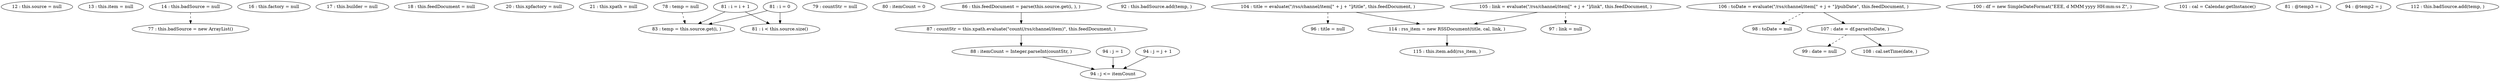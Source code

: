 digraph G {
"12 : this.source = null"
"13 : this.item = null"
"14 : this.badSource = null"
"14 : this.badSource = null" -> "77 : this.badSource = new ArrayList()" [style=dashed]
"16 : this.factory = null"
"17 : this.builder = null"
"18 : this.feedDocument = null"
"20 : this.xpfactory = null"
"21 : this.xpath = null"
"77 : this.badSource = new ArrayList()"
"78 : temp = null"
"78 : temp = null" -> "83 : temp = this.source.get(i, )" [style=dashed]
"79 : countStr = null"
"80 : itemCount = 0"
"81 : i = 0"
"81 : i = 0" -> "83 : temp = this.source.get(i, )"
"81 : i = 0" -> "81 : i < this.source.size()"
"81 : i < this.source.size()"
"83 : temp = this.source.get(i, )"
"86 : this.feedDocument = parse(this.source.get(i, ), )"
"86 : this.feedDocument = parse(this.source.get(i, ), )" -> "87 : countStr = this.xpath.evaluate(\"count(/rss/channel/item)\", this.feedDocument, )"
"87 : countStr = this.xpath.evaluate(\"count(/rss/channel/item)\", this.feedDocument, )"
"87 : countStr = this.xpath.evaluate(\"count(/rss/channel/item)\", this.feedDocument, )" -> "88 : itemCount = Integer.parseInt(countStr, )"
"88 : itemCount = Integer.parseInt(countStr, )"
"88 : itemCount = Integer.parseInt(countStr, )" -> "94 : j <= itemCount"
"92 : this.badSource.add(temp, )"
"94 : j = 1"
"94 : j = 1" -> "94 : j <= itemCount"
"94 : j <= itemCount"
"96 : title = null"
"97 : link = null"
"98 : toDate = null"
"99 : date = null"
"100 : df = new SimpleDateFormat(\"EEE, d MMM yyyy HH:mm:ss Z\", )"
"101 : cal = Calendar.getInstance()"
"81 : @temp3 = i"
"81 : i = i + 1"
"81 : i = i + 1" -> "83 : temp = this.source.get(i, )"
"81 : i = i + 1" -> "81 : i < this.source.size()"
"104 : title = evaluate(\"/rss/channel/item[\" + j + \"]/title\", this.feedDocument, )"
"104 : title = evaluate(\"/rss/channel/item[\" + j + \"]/title\", this.feedDocument, )" -> "114 : rss_item = new RSSDocument(title, cal, link, )"
"104 : title = evaluate(\"/rss/channel/item[\" + j + \"]/title\", this.feedDocument, )" -> "96 : title = null" [style=dashed]
"105 : link = evaluate(\"/rss/channel/item[\" + j + \"]/link\", this.feedDocument, )"
"105 : link = evaluate(\"/rss/channel/item[\" + j + \"]/link\", this.feedDocument, )" -> "114 : rss_item = new RSSDocument(title, cal, link, )"
"105 : link = evaluate(\"/rss/channel/item[\" + j + \"]/link\", this.feedDocument, )" -> "97 : link = null" [style=dashed]
"106 : toDate = evaluate(\"/rss/channel/item[\" + j + \"]/pubDate\", this.feedDocument, )"
"106 : toDate = evaluate(\"/rss/channel/item[\" + j + \"]/pubDate\", this.feedDocument, )" -> "107 : date = df.parse(toDate, )"
"106 : toDate = evaluate(\"/rss/channel/item[\" + j + \"]/pubDate\", this.feedDocument, )" -> "98 : toDate = null" [style=dashed]
"107 : date = df.parse(toDate, )"
"107 : date = df.parse(toDate, )" -> "108 : cal.setTime(date, )"
"107 : date = df.parse(toDate, )" -> "99 : date = null" [style=dashed]
"108 : cal.setTime(date, )"
"114 : rss_item = new RSSDocument(title, cal, link, )"
"114 : rss_item = new RSSDocument(title, cal, link, )" -> "115 : this.item.add(rss_item, )"
"115 : this.item.add(rss_item, )"
"94 : @temp2 = j"
"94 : j = j + 1"
"94 : j = j + 1" -> "94 : j <= itemCount"
"112 : this.badSource.add(temp, )"
}